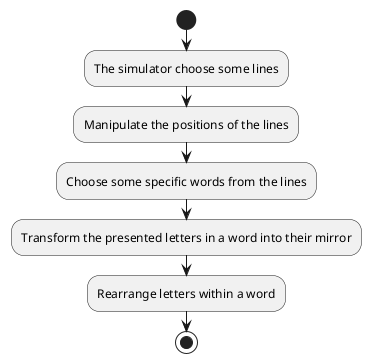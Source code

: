 @startuml Visual
start

:The simulator choose some lines;
:Manipulate the positions of the lines;
:Choose some specific words from the lines;
:Transform the presented letters in a word into their mirror;
:Rearrange letters within a word;
stop
@enduml